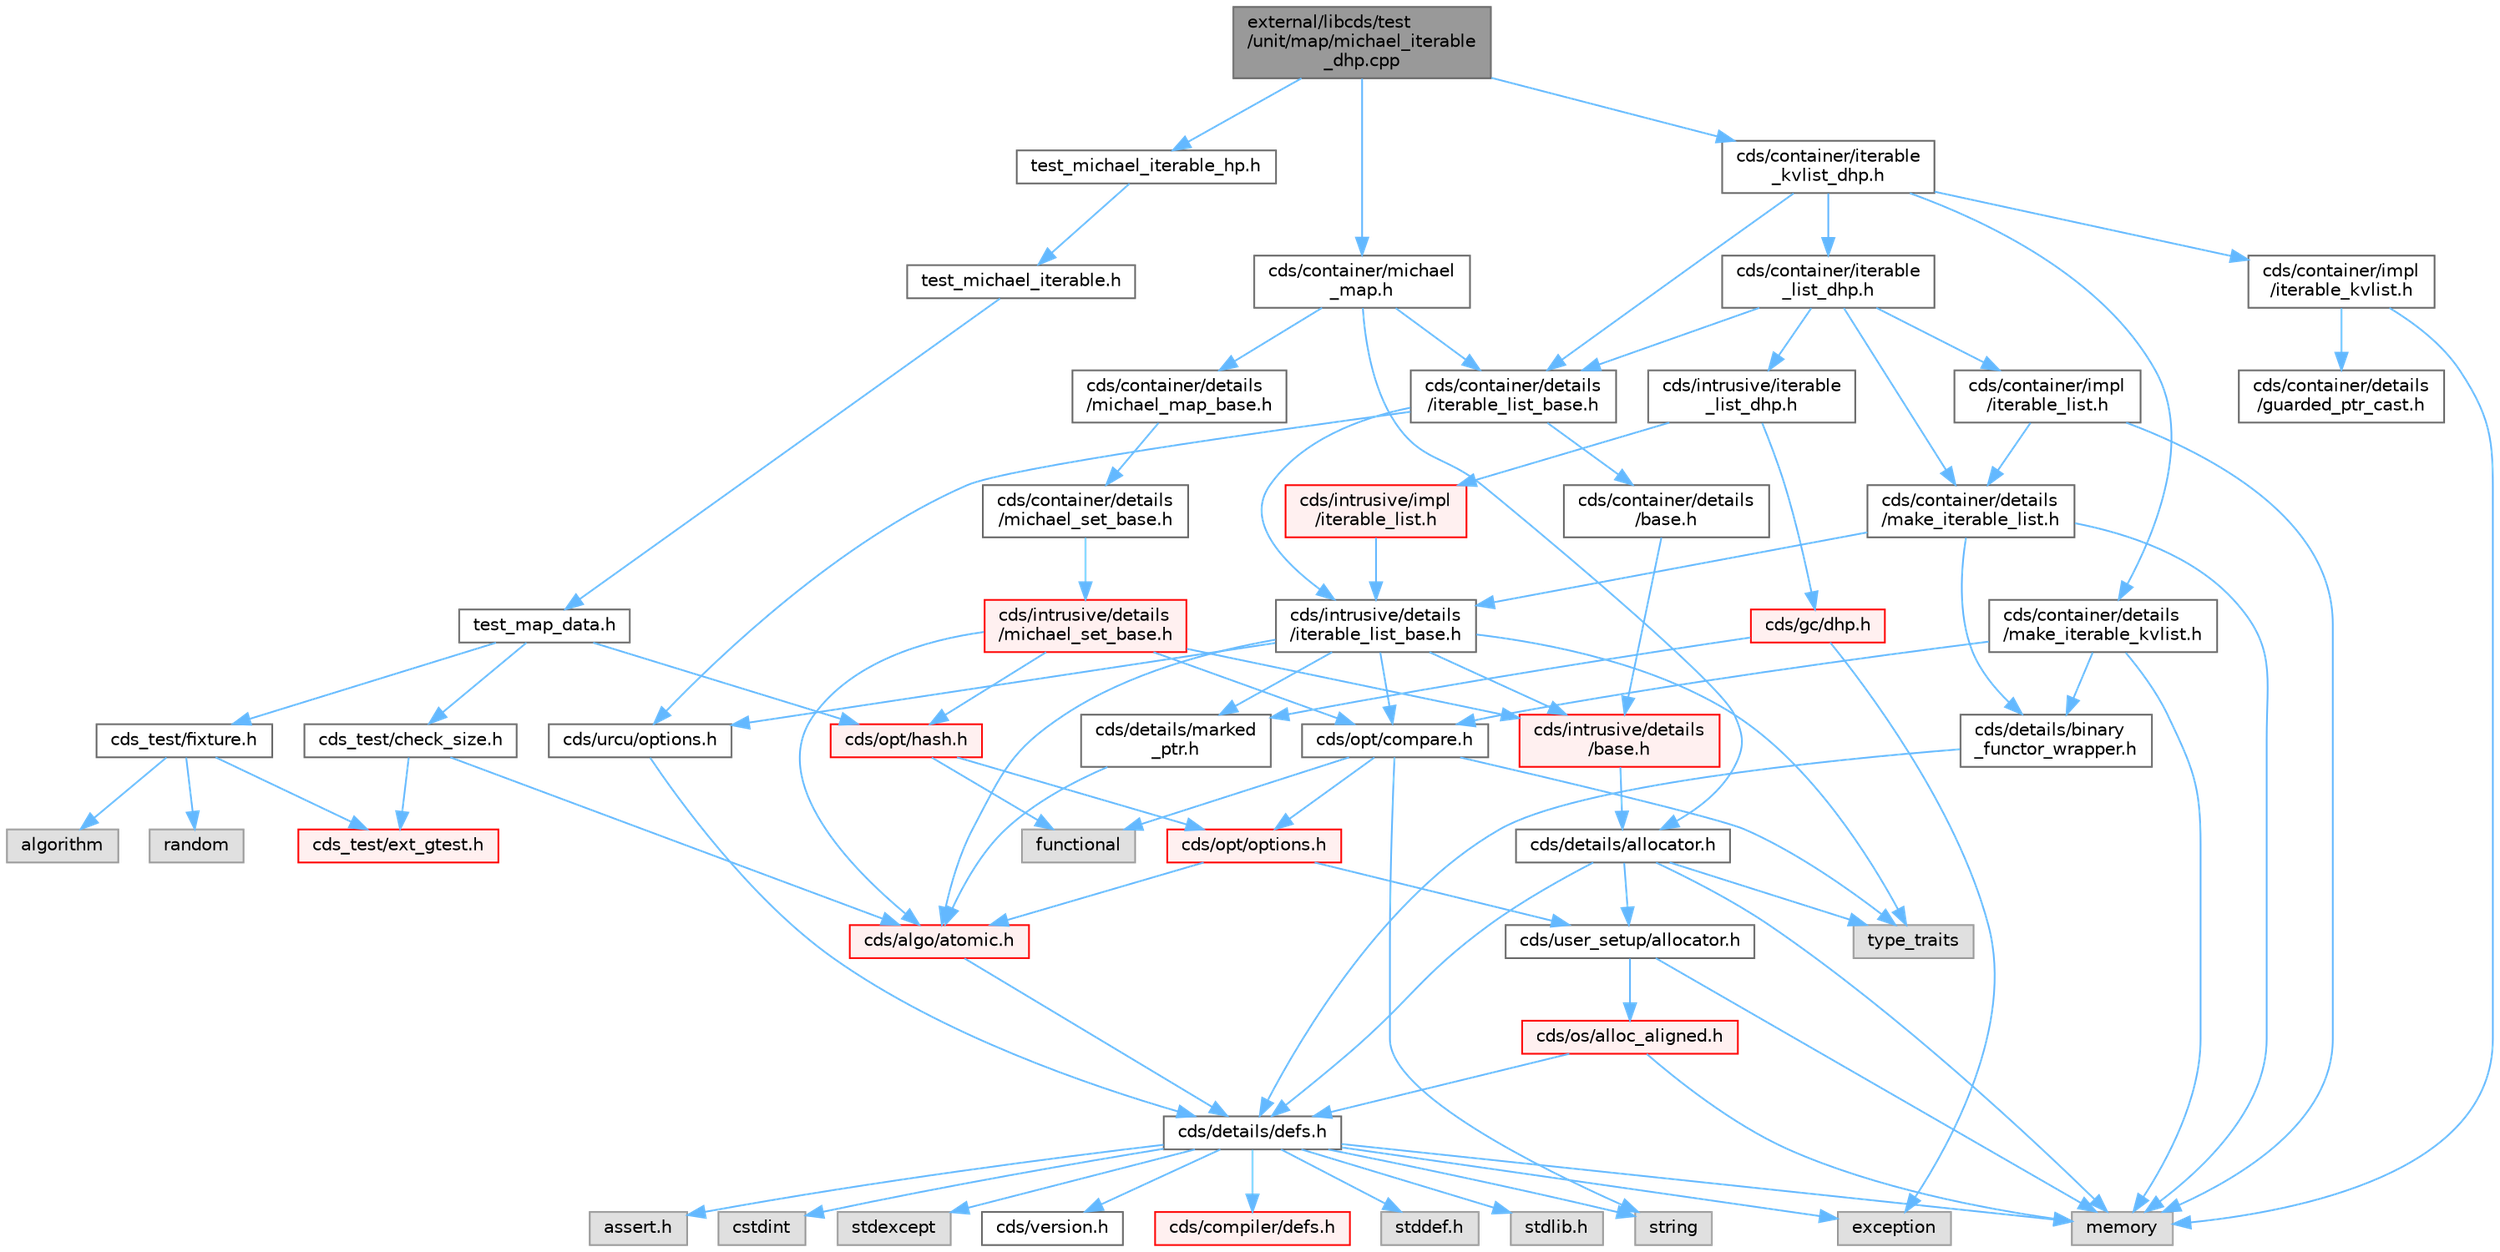 digraph "external/libcds/test/unit/map/michael_iterable_dhp.cpp"
{
 // LATEX_PDF_SIZE
  bgcolor="transparent";
  edge [fontname=Helvetica,fontsize=10,labelfontname=Helvetica,labelfontsize=10];
  node [fontname=Helvetica,fontsize=10,shape=box,height=0.2,width=0.4];
  Node1 [id="Node000001",label="external/libcds/test\l/unit/map/michael_iterable\l_dhp.cpp",height=0.2,width=0.4,color="gray40", fillcolor="grey60", style="filled", fontcolor="black",tooltip=" "];
  Node1 -> Node2 [id="edge1_Node000001_Node000002",color="steelblue1",style="solid",tooltip=" "];
  Node2 [id="Node000002",label="test_michael_iterable_hp.h",height=0.2,width=0.4,color="grey40", fillcolor="white", style="filled",URL="$map_2test__michael__iterable__hp_8h.html",tooltip=" "];
  Node2 -> Node3 [id="edge2_Node000002_Node000003",color="steelblue1",style="solid",tooltip=" "];
  Node3 [id="Node000003",label="test_michael_iterable.h",height=0.2,width=0.4,color="grey40", fillcolor="white", style="filled",URL="$map_2test__michael__iterable_8h.html",tooltip=" "];
  Node3 -> Node4 [id="edge3_Node000003_Node000004",color="steelblue1",style="solid",tooltip=" "];
  Node4 [id="Node000004",label="test_map_data.h",height=0.2,width=0.4,color="grey40", fillcolor="white", style="filled",URL="$map_2test__map__data_8h.html",tooltip=" "];
  Node4 -> Node5 [id="edge4_Node000004_Node000005",color="steelblue1",style="solid",tooltip=" "];
  Node5 [id="Node000005",label="cds_test/check_size.h",height=0.2,width=0.4,color="grey40", fillcolor="white", style="filled",URL="$check__size_8h.html",tooltip=" "];
  Node5 -> Node6 [id="edge5_Node000005_Node000006",color="steelblue1",style="solid",tooltip=" "];
  Node6 [id="Node000006",label="cds_test/ext_gtest.h",height=0.2,width=0.4,color="red", fillcolor="#FFF0F0", style="filled",URL="$ext__gtest_8h.html",tooltip=" "];
  Node5 -> Node8 [id="edge6_Node000005_Node000008",color="steelblue1",style="solid",tooltip=" "];
  Node8 [id="Node000008",label="cds/algo/atomic.h",height=0.2,width=0.4,color="red", fillcolor="#FFF0F0", style="filled",URL="$external_2libcds_2cds_2algo_2atomic_8h.html",tooltip=" "];
  Node8 -> Node9 [id="edge7_Node000008_Node000009",color="steelblue1",style="solid",tooltip=" "];
  Node9 [id="Node000009",label="cds/details/defs.h",height=0.2,width=0.4,color="grey40", fillcolor="white", style="filled",URL="$details_2defs_8h.html",tooltip=" "];
  Node9 -> Node10 [id="edge8_Node000009_Node000010",color="steelblue1",style="solid",tooltip=" "];
  Node10 [id="Node000010",label="stddef.h",height=0.2,width=0.4,color="grey60", fillcolor="#E0E0E0", style="filled",tooltip=" "];
  Node9 -> Node11 [id="edge9_Node000009_Node000011",color="steelblue1",style="solid",tooltip=" "];
  Node11 [id="Node000011",label="stdlib.h",height=0.2,width=0.4,color="grey60", fillcolor="#E0E0E0", style="filled",tooltip=" "];
  Node9 -> Node12 [id="edge10_Node000009_Node000012",color="steelblue1",style="solid",tooltip=" "];
  Node12 [id="Node000012",label="assert.h",height=0.2,width=0.4,color="grey60", fillcolor="#E0E0E0", style="filled",tooltip=" "];
  Node9 -> Node13 [id="edge11_Node000009_Node000013",color="steelblue1",style="solid",tooltip=" "];
  Node13 [id="Node000013",label="cstdint",height=0.2,width=0.4,color="grey60", fillcolor="#E0E0E0", style="filled",tooltip=" "];
  Node9 -> Node14 [id="edge12_Node000009_Node000014",color="steelblue1",style="solid",tooltip=" "];
  Node14 [id="Node000014",label="exception",height=0.2,width=0.4,color="grey60", fillcolor="#E0E0E0", style="filled",tooltip=" "];
  Node9 -> Node15 [id="edge13_Node000009_Node000015",color="steelblue1",style="solid",tooltip=" "];
  Node15 [id="Node000015",label="stdexcept",height=0.2,width=0.4,color="grey60", fillcolor="#E0E0E0", style="filled",tooltip=" "];
  Node9 -> Node16 [id="edge14_Node000009_Node000016",color="steelblue1",style="solid",tooltip=" "];
  Node16 [id="Node000016",label="string",height=0.2,width=0.4,color="grey60", fillcolor="#E0E0E0", style="filled",tooltip=" "];
  Node9 -> Node17 [id="edge15_Node000009_Node000017",color="steelblue1",style="solid",tooltip=" "];
  Node17 [id="Node000017",label="memory",height=0.2,width=0.4,color="grey60", fillcolor="#E0E0E0", style="filled",tooltip=" "];
  Node9 -> Node18 [id="edge16_Node000009_Node000018",color="steelblue1",style="solid",tooltip=" "];
  Node18 [id="Node000018",label="cds/version.h",height=0.2,width=0.4,color="grey40", fillcolor="white", style="filled",URL="$external_2libcds_2cds_2version_8h.html",tooltip=" "];
  Node9 -> Node19 [id="edge17_Node000009_Node000019",color="steelblue1",style="solid",tooltip=" "];
  Node19 [id="Node000019",label="cds/compiler/defs.h",height=0.2,width=0.4,color="red", fillcolor="#FFF0F0", style="filled",URL="$compiler_2defs_8h.html",tooltip=" "];
  Node4 -> Node23 [id="edge18_Node000004_Node000023",color="steelblue1",style="solid",tooltip=" "];
  Node23 [id="Node000023",label="cds_test/fixture.h",height=0.2,width=0.4,color="grey40", fillcolor="white", style="filled",URL="$fixture_8h.html",tooltip=" "];
  Node23 -> Node6 [id="edge19_Node000023_Node000006",color="steelblue1",style="solid",tooltip=" "];
  Node23 -> Node24 [id="edge20_Node000023_Node000024",color="steelblue1",style="solid",tooltip=" "];
  Node24 [id="Node000024",label="algorithm",height=0.2,width=0.4,color="grey60", fillcolor="#E0E0E0", style="filled",tooltip=" "];
  Node23 -> Node25 [id="edge21_Node000023_Node000025",color="steelblue1",style="solid",tooltip=" "];
  Node25 [id="Node000025",label="random",height=0.2,width=0.4,color="grey60", fillcolor="#E0E0E0", style="filled",tooltip=" "];
  Node4 -> Node26 [id="edge22_Node000004_Node000026",color="steelblue1",style="solid",tooltip=" "];
  Node26 [id="Node000026",label="cds/opt/hash.h",height=0.2,width=0.4,color="red", fillcolor="#FFF0F0", style="filled",URL="$external_2libcds_2cds_2opt_2hash_8h.html",tooltip=" "];
  Node26 -> Node28 [id="edge23_Node000026_Node000028",color="steelblue1",style="solid",tooltip=" "];
  Node28 [id="Node000028",label="functional",height=0.2,width=0.4,color="grey60", fillcolor="#E0E0E0", style="filled",tooltip=" "];
  Node26 -> Node29 [id="edge24_Node000026_Node000029",color="steelblue1",style="solid",tooltip=" "];
  Node29 [id="Node000029",label="cds/opt/options.h",height=0.2,width=0.4,color="red", fillcolor="#FFF0F0", style="filled",URL="$opt_2options_8h.html",tooltip=" "];
  Node29 -> Node32 [id="edge25_Node000029_Node000032",color="steelblue1",style="solid",tooltip=" "];
  Node32 [id="Node000032",label="cds/user_setup/allocator.h",height=0.2,width=0.4,color="grey40", fillcolor="white", style="filled",URL="$external_2libcds_2cds_2user__setup_2allocator_8h.html",tooltip="Default implementation of allocator classes."];
  Node32 -> Node17 [id="edge26_Node000032_Node000017",color="steelblue1",style="solid",tooltip=" "];
  Node32 -> Node33 [id="edge27_Node000032_Node000033",color="steelblue1",style="solid",tooltip=" "];
  Node33 [id="Node000033",label="cds/os/alloc_aligned.h",height=0.2,width=0.4,color="red", fillcolor="#FFF0F0", style="filled",URL="$alloc__aligned_8h.html",tooltip=" "];
  Node33 -> Node9 [id="edge28_Node000033_Node000009",color="steelblue1",style="solid",tooltip=" "];
  Node33 -> Node17 [id="edge29_Node000033_Node000017",color="steelblue1",style="solid",tooltip=" "];
  Node29 -> Node8 [id="edge30_Node000029_Node000008",color="steelblue1",style="solid",tooltip=" "];
  Node1 -> Node47 [id="edge31_Node000001_Node000047",color="steelblue1",style="solid",tooltip=" "];
  Node47 [id="Node000047",label="cds/container/iterable\l_kvlist_dhp.h",height=0.2,width=0.4,color="grey40", fillcolor="white", style="filled",URL="$iterable__kvlist__dhp_8h.html",tooltip=" "];
  Node47 -> Node48 [id="edge32_Node000047_Node000048",color="steelblue1",style="solid",tooltip=" "];
  Node48 [id="Node000048",label="cds/container/details\l/iterable_list_base.h",height=0.2,width=0.4,color="grey40", fillcolor="white", style="filled",URL="$container_2details_2iterable__list__base_8h.html",tooltip=" "];
  Node48 -> Node49 [id="edge33_Node000048_Node000049",color="steelblue1",style="solid",tooltip=" "];
  Node49 [id="Node000049",label="cds/container/details\l/base.h",height=0.2,width=0.4,color="grey40", fillcolor="white", style="filled",URL="$external_2libcds_2cds_2container_2details_2base_8h.html",tooltip=" "];
  Node49 -> Node50 [id="edge34_Node000049_Node000050",color="steelblue1",style="solid",tooltip=" "];
  Node50 [id="Node000050",label="cds/intrusive/details\l/base.h",height=0.2,width=0.4,color="red", fillcolor="#FFF0F0", style="filled",URL="$external_2libcds_2cds_2intrusive_2details_2base_8h.html",tooltip=" "];
  Node50 -> Node53 [id="edge35_Node000050_Node000053",color="steelblue1",style="solid",tooltip=" "];
  Node53 [id="Node000053",label="cds/details/allocator.h",height=0.2,width=0.4,color="grey40", fillcolor="white", style="filled",URL="$external_2libcds_2cds_2details_2allocator_8h.html",tooltip=" "];
  Node53 -> Node54 [id="edge36_Node000053_Node000054",color="steelblue1",style="solid",tooltip=" "];
  Node54 [id="Node000054",label="type_traits",height=0.2,width=0.4,color="grey60", fillcolor="#E0E0E0", style="filled",tooltip=" "];
  Node53 -> Node17 [id="edge37_Node000053_Node000017",color="steelblue1",style="solid",tooltip=" "];
  Node53 -> Node9 [id="edge38_Node000053_Node000009",color="steelblue1",style="solid",tooltip=" "];
  Node53 -> Node32 [id="edge39_Node000053_Node000032",color="steelblue1",style="solid",tooltip=" "];
  Node48 -> Node59 [id="edge40_Node000048_Node000059",color="steelblue1",style="solid",tooltip=" "];
  Node59 [id="Node000059",label="cds/intrusive/details\l/iterable_list_base.h",height=0.2,width=0.4,color="grey40", fillcolor="white", style="filled",URL="$intrusive_2details_2iterable__list__base_8h.html",tooltip=" "];
  Node59 -> Node54 [id="edge41_Node000059_Node000054",color="steelblue1",style="solid",tooltip=" "];
  Node59 -> Node50 [id="edge42_Node000059_Node000050",color="steelblue1",style="solid",tooltip=" "];
  Node59 -> Node60 [id="edge43_Node000059_Node000060",color="steelblue1",style="solid",tooltip=" "];
  Node60 [id="Node000060",label="cds/opt/compare.h",height=0.2,width=0.4,color="grey40", fillcolor="white", style="filled",URL="$external_2libcds_2cds_2opt_2compare_8h.html",tooltip=" "];
  Node60 -> Node54 [id="edge44_Node000060_Node000054",color="steelblue1",style="solid",tooltip=" "];
  Node60 -> Node28 [id="edge45_Node000060_Node000028",color="steelblue1",style="solid",tooltip=" "];
  Node60 -> Node16 [id="edge46_Node000060_Node000016",color="steelblue1",style="solid",tooltip=" "];
  Node60 -> Node29 [id="edge47_Node000060_Node000029",color="steelblue1",style="solid",tooltip=" "];
  Node59 -> Node8 [id="edge48_Node000059_Node000008",color="steelblue1",style="solid",tooltip=" "];
  Node59 -> Node61 [id="edge49_Node000059_Node000061",color="steelblue1",style="solid",tooltip=" "];
  Node61 [id="Node000061",label="cds/details/marked\l_ptr.h",height=0.2,width=0.4,color="grey40", fillcolor="white", style="filled",URL="$marked__ptr_8h.html",tooltip=" "];
  Node61 -> Node8 [id="edge50_Node000061_Node000008",color="steelblue1",style="solid",tooltip=" "];
  Node59 -> Node62 [id="edge51_Node000059_Node000062",color="steelblue1",style="solid",tooltip=" "];
  Node62 [id="Node000062",label="cds/urcu/options.h",height=0.2,width=0.4,color="grey40", fillcolor="white", style="filled",URL="$urcu_2options_8h.html",tooltip=" "];
  Node62 -> Node9 [id="edge52_Node000062_Node000009",color="steelblue1",style="solid",tooltip=" "];
  Node48 -> Node62 [id="edge53_Node000048_Node000062",color="steelblue1",style="solid",tooltip=" "];
  Node47 -> Node63 [id="edge54_Node000047_Node000063",color="steelblue1",style="solid",tooltip=" "];
  Node63 [id="Node000063",label="cds/container/iterable\l_list_dhp.h",height=0.2,width=0.4,color="grey40", fillcolor="white", style="filled",URL="$container_2iterable__list__dhp_8h.html",tooltip=" "];
  Node63 -> Node48 [id="edge55_Node000063_Node000048",color="steelblue1",style="solid",tooltip=" "];
  Node63 -> Node64 [id="edge56_Node000063_Node000064",color="steelblue1",style="solid",tooltip=" "];
  Node64 [id="Node000064",label="cds/intrusive/iterable\l_list_dhp.h",height=0.2,width=0.4,color="grey40", fillcolor="white", style="filled",URL="$intrusive_2iterable__list__dhp_8h.html",tooltip=" "];
  Node64 -> Node65 [id="edge57_Node000064_Node000065",color="steelblue1",style="solid",tooltip=" "];
  Node65 [id="Node000065",label="cds/intrusive/impl\l/iterable_list.h",height=0.2,width=0.4,color="red", fillcolor="#FFF0F0", style="filled",URL="$intrusive_2impl_2iterable__list_8h.html",tooltip=" "];
  Node65 -> Node59 [id="edge58_Node000065_Node000059",color="steelblue1",style="solid",tooltip=" "];
  Node64 -> Node67 [id="edge59_Node000064_Node000067",color="steelblue1",style="solid",tooltip=" "];
  Node67 [id="Node000067",label="cds/gc/dhp.h",height=0.2,width=0.4,color="red", fillcolor="#FFF0F0", style="filled",URL="$dhp_8h.html",tooltip=" "];
  Node67 -> Node14 [id="edge60_Node000067_Node000014",color="steelblue1",style="solid",tooltip=" "];
  Node67 -> Node61 [id="edge61_Node000067_Node000061",color="steelblue1",style="solid",tooltip=" "];
  Node63 -> Node84 [id="edge62_Node000063_Node000084",color="steelblue1",style="solid",tooltip=" "];
  Node84 [id="Node000084",label="cds/container/details\l/make_iterable_list.h",height=0.2,width=0.4,color="grey40", fillcolor="white", style="filled",URL="$make__iterable__list_8h.html",tooltip=" "];
  Node84 -> Node59 [id="edge63_Node000084_Node000059",color="steelblue1",style="solid",tooltip=" "];
  Node84 -> Node85 [id="edge64_Node000084_Node000085",color="steelblue1",style="solid",tooltip=" "];
  Node85 [id="Node000085",label="cds/details/binary\l_functor_wrapper.h",height=0.2,width=0.4,color="grey40", fillcolor="white", style="filled",URL="$binary__functor__wrapper_8h.html",tooltip=" "];
  Node85 -> Node9 [id="edge65_Node000085_Node000009",color="steelblue1",style="solid",tooltip=" "];
  Node84 -> Node17 [id="edge66_Node000084_Node000017",color="steelblue1",style="solid",tooltip=" "];
  Node63 -> Node86 [id="edge67_Node000063_Node000086",color="steelblue1",style="solid",tooltip=" "];
  Node86 [id="Node000086",label="cds/container/impl\l/iterable_list.h",height=0.2,width=0.4,color="grey40", fillcolor="white", style="filled",URL="$container_2impl_2iterable__list_8h.html",tooltip=" "];
  Node86 -> Node84 [id="edge68_Node000086_Node000084",color="steelblue1",style="solid",tooltip=" "];
  Node86 -> Node17 [id="edge69_Node000086_Node000017",color="steelblue1",style="solid",tooltip=" "];
  Node47 -> Node87 [id="edge70_Node000047_Node000087",color="steelblue1",style="solid",tooltip=" "];
  Node87 [id="Node000087",label="cds/container/details\l/make_iterable_kvlist.h",height=0.2,width=0.4,color="grey40", fillcolor="white", style="filled",URL="$make__iterable__kvlist_8h.html",tooltip=" "];
  Node87 -> Node85 [id="edge71_Node000087_Node000085",color="steelblue1",style="solid",tooltip=" "];
  Node87 -> Node60 [id="edge72_Node000087_Node000060",color="steelblue1",style="solid",tooltip=" "];
  Node87 -> Node17 [id="edge73_Node000087_Node000017",color="steelblue1",style="solid",tooltip=" "];
  Node47 -> Node88 [id="edge74_Node000047_Node000088",color="steelblue1",style="solid",tooltip=" "];
  Node88 [id="Node000088",label="cds/container/impl\l/iterable_kvlist.h",height=0.2,width=0.4,color="grey40", fillcolor="white", style="filled",URL="$iterable__kvlist_8h.html",tooltip=" "];
  Node88 -> Node17 [id="edge75_Node000088_Node000017",color="steelblue1",style="solid",tooltip=" "];
  Node88 -> Node89 [id="edge76_Node000088_Node000089",color="steelblue1",style="solid",tooltip=" "];
  Node89 [id="Node000089",label="cds/container/details\l/guarded_ptr_cast.h",height=0.2,width=0.4,color="grey40", fillcolor="white", style="filled",URL="$guarded__ptr__cast_8h.html",tooltip=" "];
  Node1 -> Node90 [id="edge77_Node000001_Node000090",color="steelblue1",style="solid",tooltip=" "];
  Node90 [id="Node000090",label="cds/container/michael\l_map.h",height=0.2,width=0.4,color="grey40", fillcolor="white", style="filled",URL="$michael__map_8h.html",tooltip=" "];
  Node90 -> Node91 [id="edge78_Node000090_Node000091",color="steelblue1",style="solid",tooltip=" "];
  Node91 [id="Node000091",label="cds/container/details\l/michael_map_base.h",height=0.2,width=0.4,color="grey40", fillcolor="white", style="filled",URL="$michael__map__base_8h.html",tooltip=" "];
  Node91 -> Node92 [id="edge79_Node000091_Node000092",color="steelblue1",style="solid",tooltip=" "];
  Node92 [id="Node000092",label="cds/container/details\l/michael_set_base.h",height=0.2,width=0.4,color="grey40", fillcolor="white", style="filled",URL="$container_2details_2michael__set__base_8h.html",tooltip=" "];
  Node92 -> Node93 [id="edge80_Node000092_Node000093",color="steelblue1",style="solid",tooltip=" "];
  Node93 [id="Node000093",label="cds/intrusive/details\l/michael_set_base.h",height=0.2,width=0.4,color="red", fillcolor="#FFF0F0", style="filled",URL="$intrusive_2details_2michael__set__base_8h.html",tooltip=" "];
  Node93 -> Node50 [id="edge81_Node000093_Node000050",color="steelblue1",style="solid",tooltip=" "];
  Node93 -> Node60 [id="edge82_Node000093_Node000060",color="steelblue1",style="solid",tooltip=" "];
  Node93 -> Node26 [id="edge83_Node000093_Node000026",color="steelblue1",style="solid",tooltip=" "];
  Node93 -> Node8 [id="edge84_Node000093_Node000008",color="steelblue1",style="solid",tooltip=" "];
  Node90 -> Node48 [id="edge85_Node000090_Node000048",color="steelblue1",style="solid",tooltip=" "];
  Node90 -> Node53 [id="edge86_Node000090_Node000053",color="steelblue1",style="solid",tooltip=" "];
}

